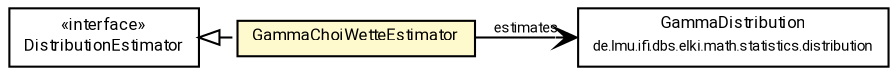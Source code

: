 #!/usr/local/bin/dot
#
# Class diagram 
# Generated by UMLGraph version R5_7_2-60-g0e99a6 (http://www.spinellis.gr/umlgraph/)
#

digraph G {
	graph [fontnames="svg"]
	edge [fontname="Roboto",fontsize=7,labelfontname="Roboto",labelfontsize=7,color="black"];
	node [fontname="Roboto",fontcolor="black",fontsize=8,shape=plaintext,margin=0,width=0,height=0];
	nodesep=0.15;
	ranksep=0.25;
	rankdir=LR;
	// de.lmu.ifi.dbs.elki.math.statistics.distribution.estimator.GammaChoiWetteEstimator
	c4585920 [label=<<table title="de.lmu.ifi.dbs.elki.math.statistics.distribution.estimator.GammaChoiWetteEstimator" border="0" cellborder="1" cellspacing="0" cellpadding="2" bgcolor="lemonChiffon" href="GammaChoiWetteEstimator.html" target="_parent">
		<tr><td><table border="0" cellspacing="0" cellpadding="1">
		<tr><td align="center" balign="center"> <font face="Roboto">GammaChoiWetteEstimator</font> </td></tr>
		</table></td></tr>
		</table>>, URL="GammaChoiWetteEstimator.html"];
	// de.lmu.ifi.dbs.elki.math.statistics.distribution.estimator.DistributionEstimator<D extends de.lmu.ifi.dbs.elki.math.statistics.distribution.Distribution>
	c4585936 [label=<<table title="de.lmu.ifi.dbs.elki.math.statistics.distribution.estimator.DistributionEstimator" border="0" cellborder="1" cellspacing="0" cellpadding="2" href="DistributionEstimator.html" target="_parent">
		<tr><td><table border="0" cellspacing="0" cellpadding="1">
		<tr><td align="center" balign="center"> &#171;interface&#187; </td></tr>
		<tr><td align="center" balign="center"> <font face="Roboto">DistributionEstimator</font> </td></tr>
		</table></td></tr>
		</table>>, URL="DistributionEstimator.html"];
	// de.lmu.ifi.dbs.elki.math.statistics.distribution.GammaDistribution
	c4586007 [label=<<table title="de.lmu.ifi.dbs.elki.math.statistics.distribution.GammaDistribution" border="0" cellborder="1" cellspacing="0" cellpadding="2" href="../GammaDistribution.html" target="_parent">
		<tr><td><table border="0" cellspacing="0" cellpadding="1">
		<tr><td align="center" balign="center"> <font face="Roboto">GammaDistribution</font> </td></tr>
		<tr><td align="center" balign="center"> <font face="Roboto" point-size="7.0">de.lmu.ifi.dbs.elki.math.statistics.distribution</font> </td></tr>
		</table></td></tr>
		</table>>, URL="../GammaDistribution.html"];
	// de.lmu.ifi.dbs.elki.math.statistics.distribution.estimator.GammaChoiWetteEstimator implements de.lmu.ifi.dbs.elki.math.statistics.distribution.estimator.DistributionEstimator<D extends de.lmu.ifi.dbs.elki.math.statistics.distribution.Distribution>
	c4585936 -> c4585920 [arrowtail=empty,style=dashed,dir=back,weight=9];
	// de.lmu.ifi.dbs.elki.math.statistics.distribution.estimator.GammaChoiWetteEstimator navassoc de.lmu.ifi.dbs.elki.math.statistics.distribution.GammaDistribution
	c4585920 -> c4586007 [arrowhead=open,weight=1,label="estimates"];
}


